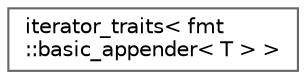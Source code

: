 digraph "类继承关系图"
{
 // LATEX_PDF_SIZE
  bgcolor="transparent";
  edge [fontname=Helvetica,fontsize=10,labelfontname=Helvetica,labelfontsize=10];
  node [fontname=Helvetica,fontsize=10,shape=box,height=0.2,width=0.4];
  rankdir="LR";
  Node0 [id="Node000000",label="iterator_traits\< fmt\l::basic_appender\< T \> \>",height=0.2,width=0.4,color="grey40", fillcolor="white", style="filled",URL="$structstd_1_1iterator__traits_3_01fmt_1_1basic__appender_3_01_t_01_4_01_4.html",tooltip=" "];
}
